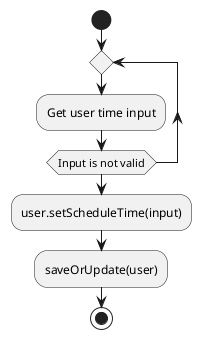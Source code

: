 @startuml
start
repeat
:Get user time input;
repeat while (Input is not valid)
:user.setScheduleTime(input);
:saveOrUpdate(user);
stop
@enduml